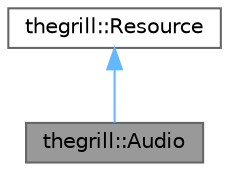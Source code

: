 digraph "thegrill::Audio"
{
 // LATEX_PDF_SIZE
  bgcolor="transparent";
  edge [fontname=Helvetica,fontsize=10,labelfontname=Helvetica,labelfontsize=10];
  node [fontname=Helvetica,fontsize=10,shape=box,height=0.2,width=0.4];
  Node1 [id="Node000001",label="thegrill::Audio",height=0.2,width=0.4,color="gray40", fillcolor="grey60", style="filled", fontcolor="black",tooltip="The Audio class represents an audio resource that can be loaded and managed within the sound system."];
  Node2 -> Node1 [id="edge2_Node000001_Node000002",dir="back",color="steelblue1",style="solid",tooltip=" "];
  Node2 [id="Node000002",label="thegrill::Resource",height=0.2,width=0.4,color="gray40", fillcolor="white", style="filled",URL="$structthegrill_1_1_resource.html",tooltip=" "];
}
